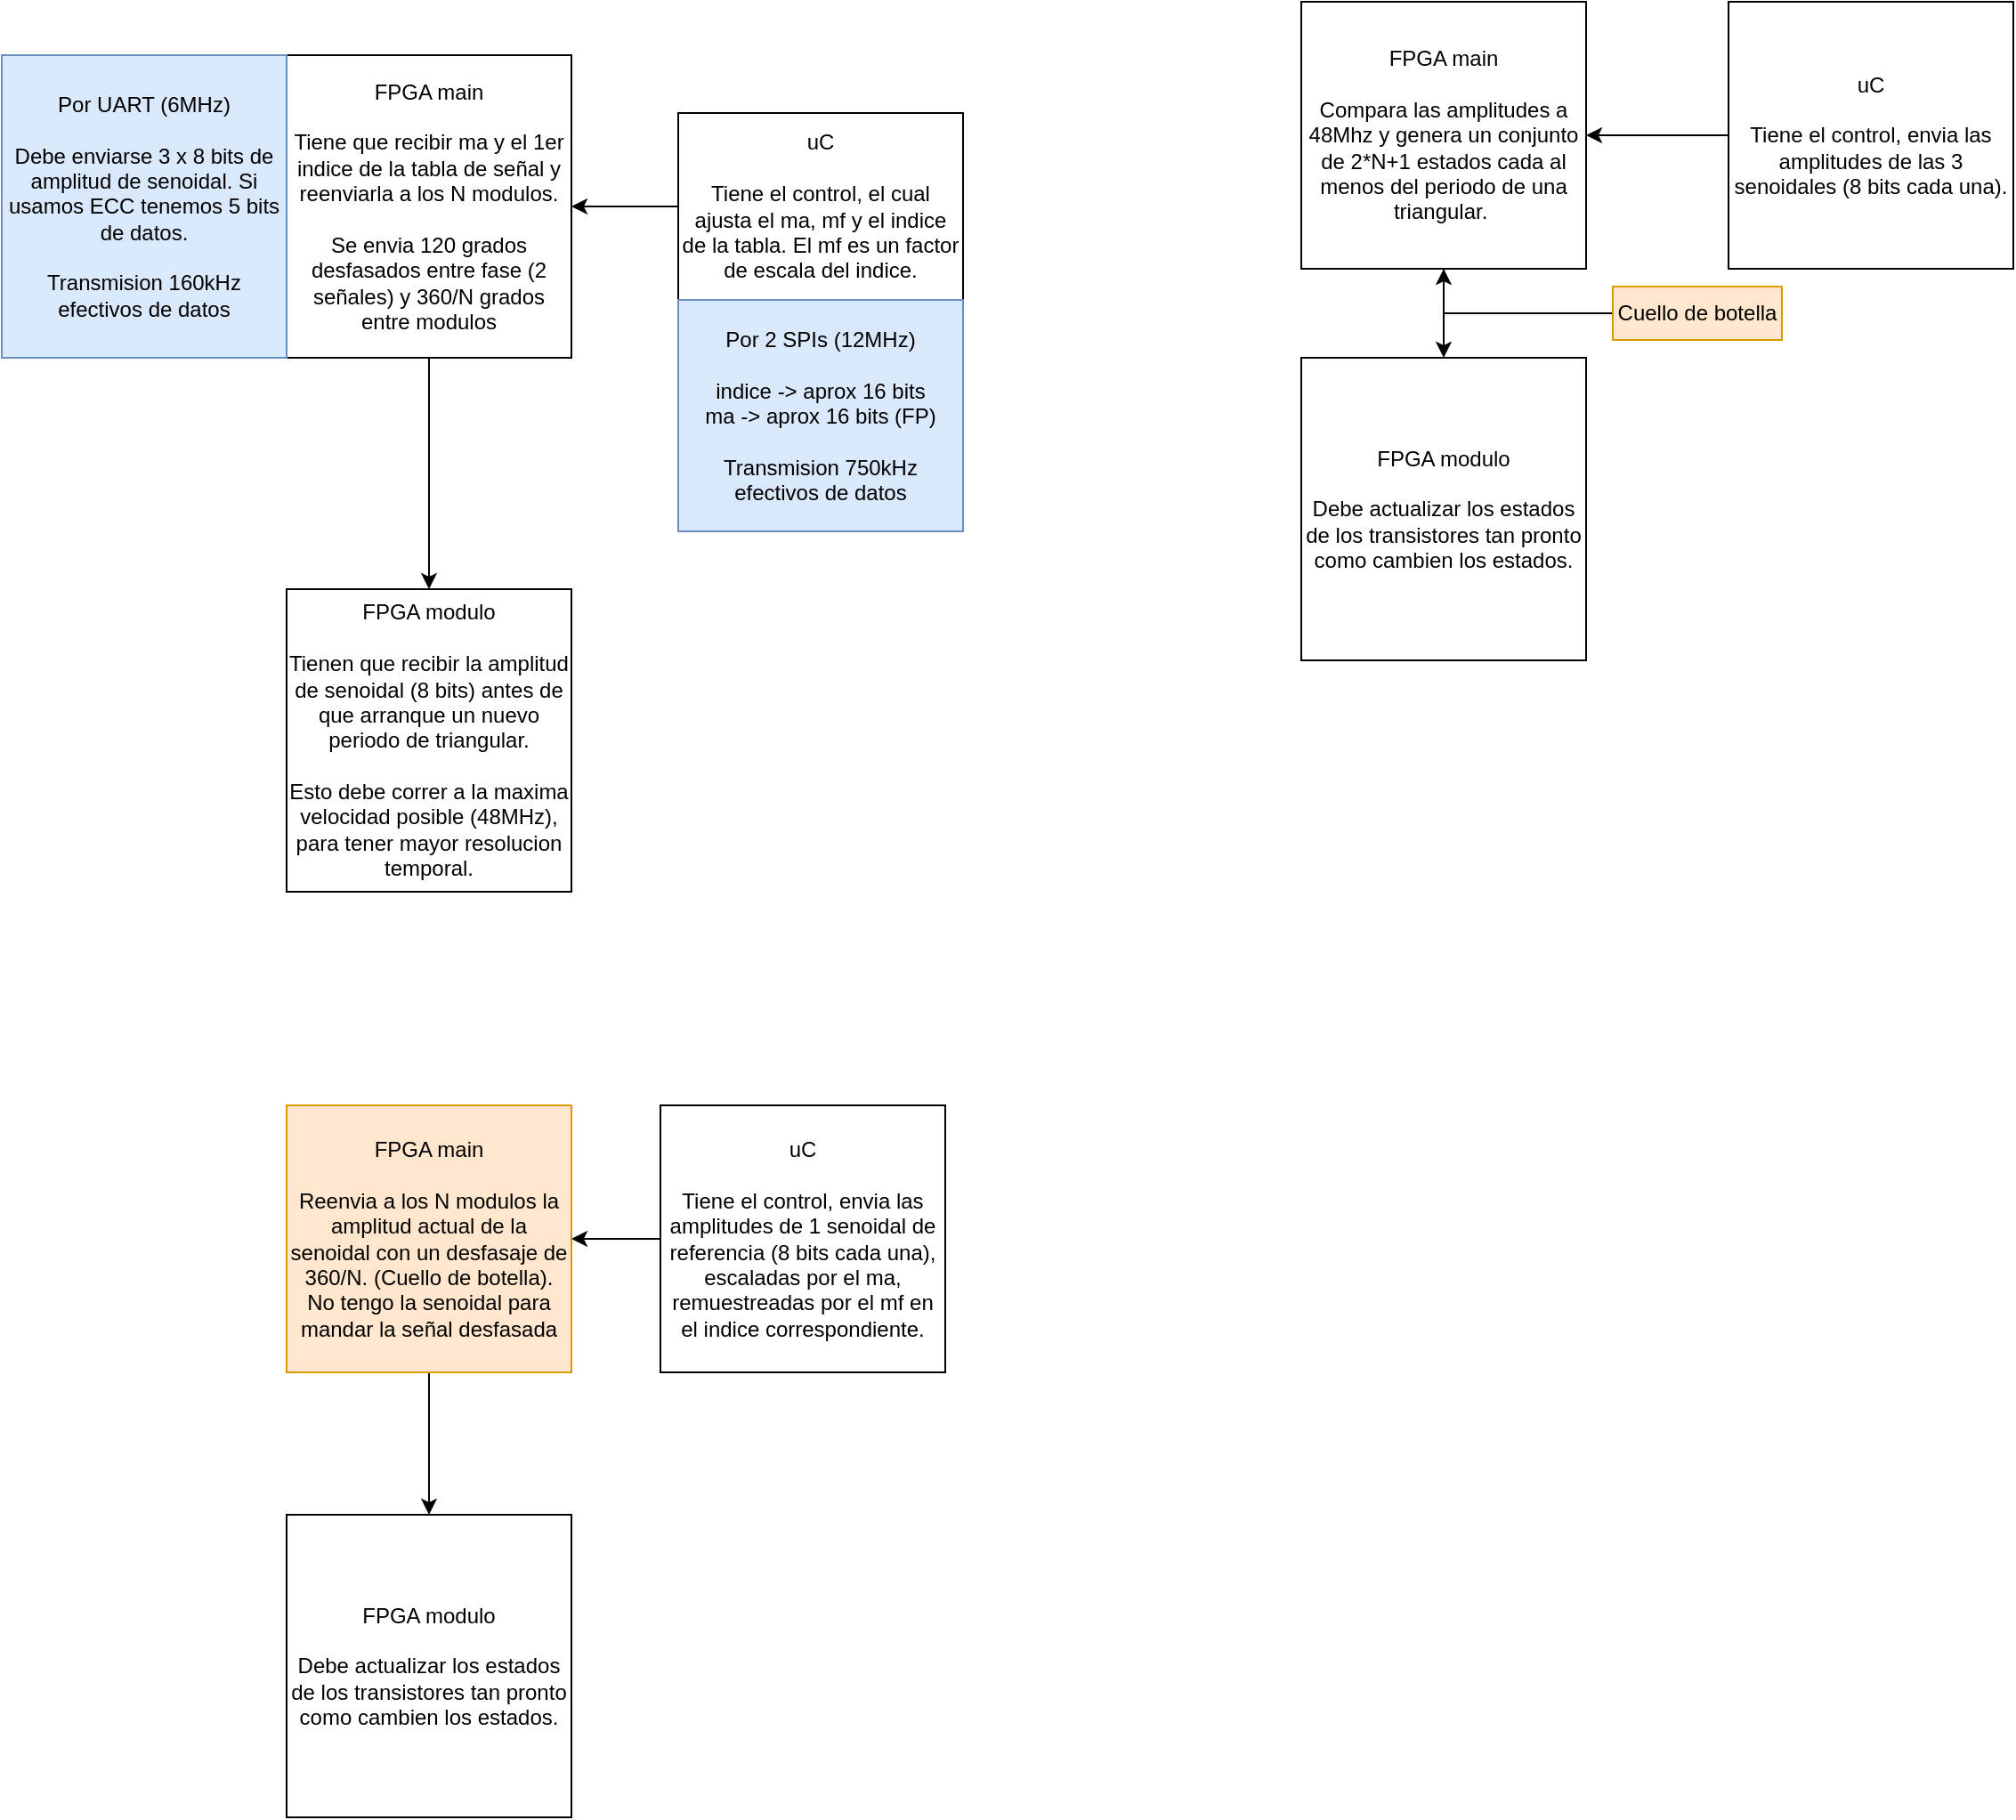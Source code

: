 <mxfile version="26.0.6">
  <diagram name="Página-1" id="Yvos32dWdBQQlg7Hisrq">
    <mxGraphModel dx="1628" dy="413" grid="1" gridSize="10" guides="1" tooltips="1" connect="1" arrows="1" fold="1" page="1" pageScale="1" pageWidth="850" pageHeight="1100" math="0" shadow="0">
      <root>
        <mxCell id="0" />
        <mxCell id="1" parent="0" />
        <mxCell id="izhmh5ZhqzcekRWEDMXZ-1" value="FPGA modulo&lt;div&gt;&lt;br&gt;&lt;/div&gt;&lt;div&gt;Tienen que recibir la amplitud de senoidal (8 bits) antes de que arranque un nuevo periodo de triangular.&lt;/div&gt;&lt;div&gt;&lt;br&gt;&lt;/div&gt;&lt;div&gt;Esto debe correr a la maxima velocidad posible (48MHz), para tener mayor resolucion temporal.&lt;/div&gt;" style="rounded=0;whiteSpace=wrap;html=1;" parent="1" vertex="1">
          <mxGeometry x="20" y="350" width="160" height="170" as="geometry" />
        </mxCell>
        <mxCell id="izhmh5ZhqzcekRWEDMXZ-5" style="edgeStyle=orthogonalEdgeStyle;rounded=0;orthogonalLoop=1;jettySize=auto;html=1;exitX=0.5;exitY=1;exitDx=0;exitDy=0;entryX=0.5;entryY=0;entryDx=0;entryDy=0;" parent="1" source="izhmh5ZhqzcekRWEDMXZ-2" target="izhmh5ZhqzcekRWEDMXZ-1" edge="1">
          <mxGeometry relative="1" as="geometry" />
        </mxCell>
        <mxCell id="izhmh5ZhqzcekRWEDMXZ-2" value="FPGA main&lt;div&gt;&lt;br&gt;&lt;/div&gt;&lt;div&gt;Tiene que recibir ma y el 1er indice de la tabla de señal y reenviarla a los N modulos.&lt;/div&gt;&lt;div&gt;&lt;br&gt;&lt;/div&gt;&lt;div&gt;Se envia 120 grados desfasados entre fase (2 señales) y 360/N grados entre modulos&lt;/div&gt;" style="rounded=0;whiteSpace=wrap;html=1;" parent="1" vertex="1">
          <mxGeometry x="20" y="50" width="160" height="170" as="geometry" />
        </mxCell>
        <mxCell id="izhmh5ZhqzcekRWEDMXZ-4" style="edgeStyle=orthogonalEdgeStyle;rounded=0;orthogonalLoop=1;jettySize=auto;html=1;exitX=0;exitY=0.5;exitDx=0;exitDy=0;" parent="1" source="izhmh5ZhqzcekRWEDMXZ-3" target="izhmh5ZhqzcekRWEDMXZ-2" edge="1">
          <mxGeometry relative="1" as="geometry" />
        </mxCell>
        <mxCell id="izhmh5ZhqzcekRWEDMXZ-3" value="uC&lt;div&gt;&lt;br&gt;&lt;/div&gt;&lt;div&gt;Tiene el control, el cual ajusta el ma, mf y el indice de la tabla. El mf es un factor de escala del indice.&lt;/div&gt;" style="rounded=0;whiteSpace=wrap;html=1;" parent="1" vertex="1">
          <mxGeometry x="240" y="82.5" width="160" height="105" as="geometry" />
        </mxCell>
        <mxCell id="izhmh5ZhqzcekRWEDMXZ-7" value="FPGA modulo&lt;div&gt;&lt;br&gt;&lt;/div&gt;&lt;div&gt;Debe actualizar los estados de los transistores tan pronto como cambien los estados.&lt;/div&gt;" style="rounded=0;whiteSpace=wrap;html=1;" parent="1" vertex="1">
          <mxGeometry x="590" y="220" width="160" height="170" as="geometry" />
        </mxCell>
        <mxCell id="izhmh5ZhqzcekRWEDMXZ-8" style="edgeStyle=orthogonalEdgeStyle;rounded=0;orthogonalLoop=1;jettySize=auto;html=1;exitX=0.5;exitY=1;exitDx=0;exitDy=0;entryX=0.5;entryY=0;entryDx=0;entryDy=0;" parent="1" source="izhmh5ZhqzcekRWEDMXZ-9" target="izhmh5ZhqzcekRWEDMXZ-7" edge="1">
          <mxGeometry relative="1" as="geometry" />
        </mxCell>
        <mxCell id="izhmh5ZhqzcekRWEDMXZ-9" value="FPGA main&lt;div&gt;&lt;br&gt;&lt;/div&gt;&lt;div&gt;Compara las amplitudes a 48Mhz y genera un conjunto de 2*N+1 estados cada al menos del periodo de una triangular.&amp;nbsp;&lt;/div&gt;" style="rounded=0;whiteSpace=wrap;html=1;" parent="1" vertex="1">
          <mxGeometry x="590" y="20" width="160" height="150" as="geometry" />
        </mxCell>
        <mxCell id="izhmh5ZhqzcekRWEDMXZ-10" style="edgeStyle=orthogonalEdgeStyle;rounded=0;orthogonalLoop=1;jettySize=auto;html=1;exitX=0;exitY=0.5;exitDx=0;exitDy=0;" parent="1" source="izhmh5ZhqzcekRWEDMXZ-11" target="izhmh5ZhqzcekRWEDMXZ-9" edge="1">
          <mxGeometry relative="1" as="geometry" />
        </mxCell>
        <mxCell id="izhmh5ZhqzcekRWEDMXZ-11" value="uC&lt;div&gt;&lt;br&gt;&lt;/div&gt;&lt;div&gt;Tiene el control, envia las amplitudes de las 3 senoidales (8 bits cada una).&lt;/div&gt;" style="rounded=0;whiteSpace=wrap;html=1;" parent="1" vertex="1">
          <mxGeometry x="830" y="20" width="160" height="150" as="geometry" />
        </mxCell>
        <mxCell id="izhmh5ZhqzcekRWEDMXZ-12" value="FPGA modulo&lt;div&gt;&lt;br&gt;&lt;/div&gt;&lt;div&gt;Debe actualizar los estados de los transistores tan pronto como cambien los estados.&lt;/div&gt;" style="rounded=0;whiteSpace=wrap;html=1;" parent="1" vertex="1">
          <mxGeometry x="20" y="870" width="160" height="170" as="geometry" />
        </mxCell>
        <mxCell id="izhmh5ZhqzcekRWEDMXZ-13" style="edgeStyle=orthogonalEdgeStyle;rounded=0;orthogonalLoop=1;jettySize=auto;html=1;exitX=0.5;exitY=1;exitDx=0;exitDy=0;entryX=0.5;entryY=0;entryDx=0;entryDy=0;" parent="1" source="izhmh5ZhqzcekRWEDMXZ-14" target="izhmh5ZhqzcekRWEDMXZ-12" edge="1">
          <mxGeometry relative="1" as="geometry" />
        </mxCell>
        <mxCell id="izhmh5ZhqzcekRWEDMXZ-14" value="FPGA main&lt;div&gt;&lt;br&gt;&lt;/div&gt;&lt;div&gt;Reenvia a los N modulos la amplitud actual de la senoidal con un desfasaje de 360/N. (Cuello de botella). No tengo la senoidal para mandar la señal desfasada&lt;/div&gt;" style="rounded=0;whiteSpace=wrap;html=1;fillColor=#ffe6cc;strokeColor=#d79b00;" parent="1" vertex="1">
          <mxGeometry x="20" y="640" width="160" height="150" as="geometry" />
        </mxCell>
        <mxCell id="izhmh5ZhqzcekRWEDMXZ-15" style="edgeStyle=orthogonalEdgeStyle;rounded=0;orthogonalLoop=1;jettySize=auto;html=1;exitX=0;exitY=0.5;exitDx=0;exitDy=0;" parent="1" source="izhmh5ZhqzcekRWEDMXZ-16" target="izhmh5ZhqzcekRWEDMXZ-14" edge="1">
          <mxGeometry relative="1" as="geometry" />
        </mxCell>
        <mxCell id="izhmh5ZhqzcekRWEDMXZ-16" value="uC&lt;div&gt;&lt;br&gt;&lt;/div&gt;&lt;div&gt;Tiene el control, envia las amplitudes de 1 senoidal de referencia (8 bits cada una), escaladas por el ma, remuestreadas por el mf en el indice correspondiente.&lt;/div&gt;" style="rounded=0;whiteSpace=wrap;html=1;" parent="1" vertex="1">
          <mxGeometry x="230" y="640" width="160" height="150" as="geometry" />
        </mxCell>
        <mxCell id="izhmh5ZhqzcekRWEDMXZ-18" value="" style="edgeStyle=orthogonalEdgeStyle;rounded=0;orthogonalLoop=1;jettySize=auto;html=1;" parent="1" source="izhmh5ZhqzcekRWEDMXZ-17" target="izhmh5ZhqzcekRWEDMXZ-9" edge="1">
          <mxGeometry relative="1" as="geometry" />
        </mxCell>
        <mxCell id="izhmh5ZhqzcekRWEDMXZ-17" value="&lt;div&gt;Cuello de botella&lt;/div&gt;" style="text;html=1;align=center;verticalAlign=middle;whiteSpace=wrap;rounded=0;fillColor=#ffe6cc;strokeColor=#d79b00;" parent="1" vertex="1">
          <mxGeometry x="765" y="180" width="95" height="30" as="geometry" />
        </mxCell>
        <mxCell id="izhmh5ZhqzcekRWEDMXZ-19" value="Por 2 SPIs (12MHz)&lt;div&gt;&lt;br&gt;&lt;div&gt;indice -&amp;gt; aprox 16 bits&lt;/div&gt;&lt;div&gt;ma -&amp;gt; aprox 16 bits (FP)&lt;/div&gt;&lt;div&gt;&lt;br&gt;&lt;/div&gt;&lt;/div&gt;&lt;div&gt;Transmision 750kHz efectivos de datos&lt;/div&gt;" style="text;html=1;align=center;verticalAlign=middle;whiteSpace=wrap;rounded=0;fillColor=#dae8fc;strokeColor=#6c8ebf;" parent="1" vertex="1">
          <mxGeometry x="240" y="187.5" width="160" height="130" as="geometry" />
        </mxCell>
        <mxCell id="kIaeQH4PRV0hIJ0TNbZ1-1" value="Por UART (6MHz)&lt;div&gt;&lt;br&gt;&lt;div&gt;Debe enviarse 3 x 8 bits de amplitud de senoidal. Si usamos ECC tenemos 5 bits de datos.&lt;/div&gt;&lt;div&gt;&lt;br&gt;&lt;/div&gt;&lt;/div&gt;&lt;div&gt;Transmision 160kHz efectivos de datos&lt;/div&gt;" style="text;html=1;align=center;verticalAlign=middle;whiteSpace=wrap;rounded=0;fillColor=#dae8fc;strokeColor=#6c8ebf;" parent="1" vertex="1">
          <mxGeometry x="-140" y="50" width="160" height="170" as="geometry" />
        </mxCell>
      </root>
    </mxGraphModel>
  </diagram>
</mxfile>
